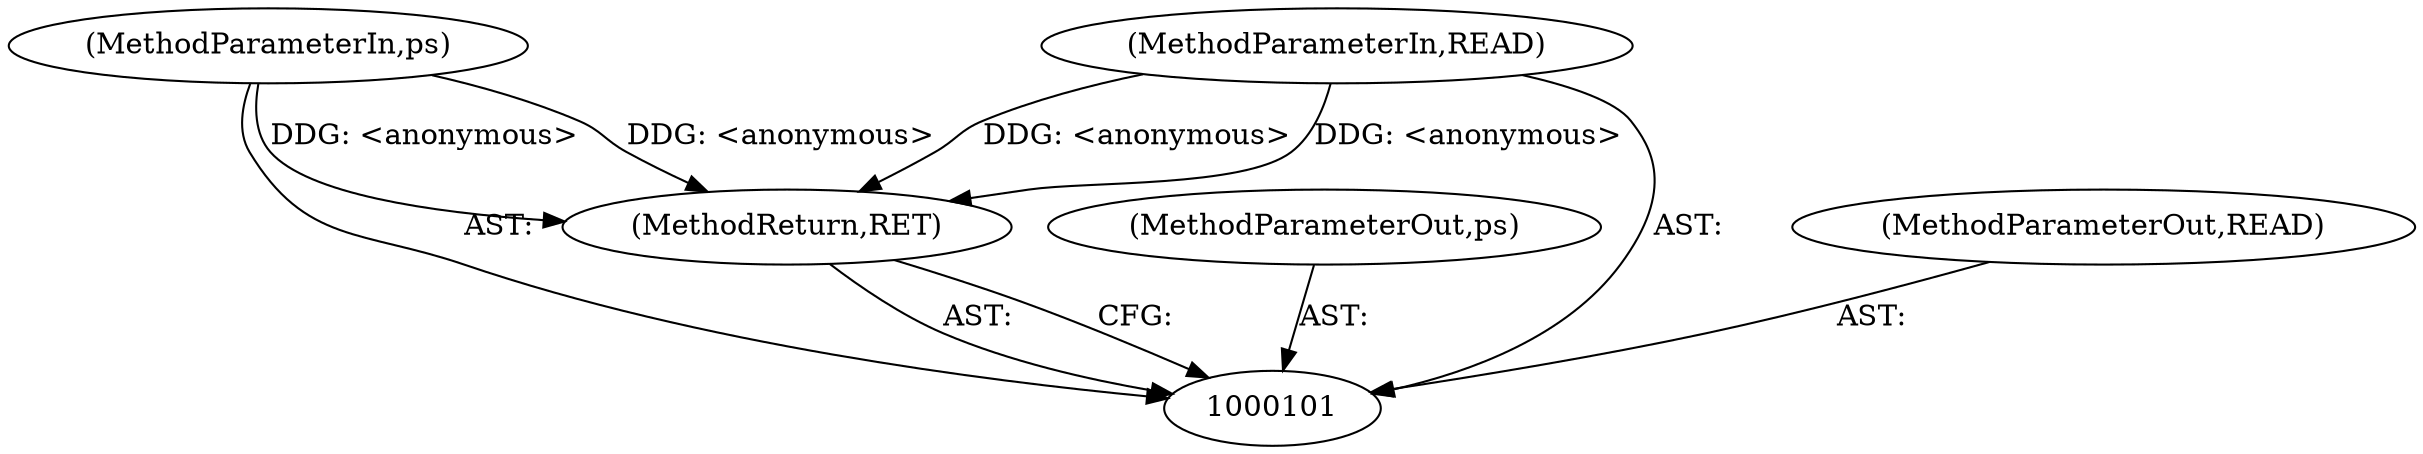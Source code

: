 digraph "0_linux_e9c6a182649f4259db704ae15a91ac820e63b0ca_0" {
"1000102" [label="(MethodParameterIn,ps)"];
"1000115" [label="(MethodParameterOut,ps)"];
"1000103" [label="(MethodParameterIn,READ)"];
"1000116" [label="(MethodParameterOut,READ)"];
"1000105" [label="(MethodReturn,RET)"];
"1000102" -> "1000101"  [label="AST: "];
"1000102" -> "1000105"  [label="DDG: <anonymous>"];
"1000115" -> "1000101"  [label="AST: "];
"1000103" -> "1000101"  [label="AST: "];
"1000103" -> "1000105"  [label="DDG: <anonymous>"];
"1000116" -> "1000101"  [label="AST: "];
"1000105" -> "1000101"  [label="AST: "];
"1000105" -> "1000101"  [label="CFG: "];
"1000103" -> "1000105"  [label="DDG: <anonymous>"];
"1000102" -> "1000105"  [label="DDG: <anonymous>"];
}
